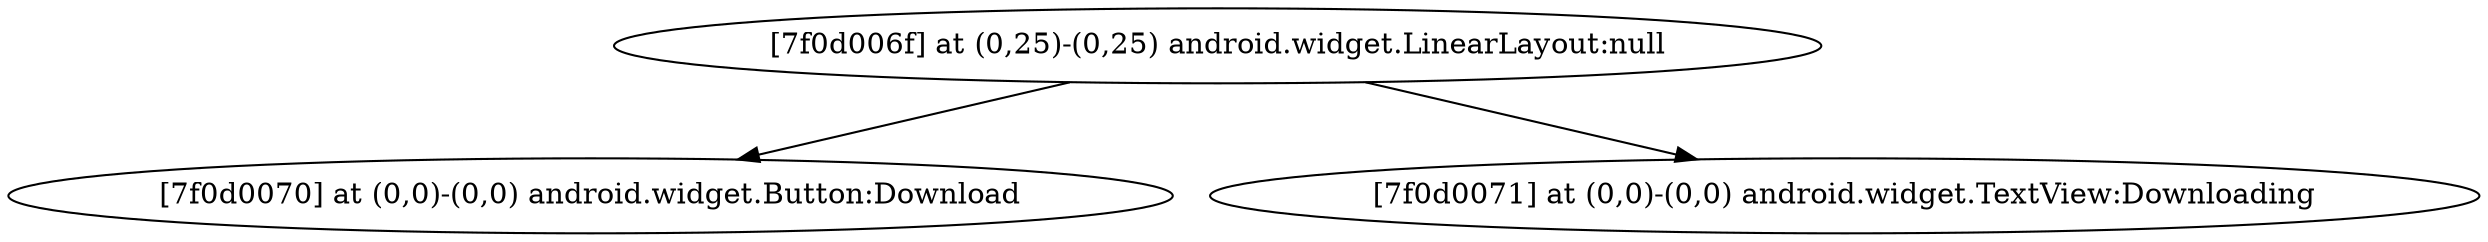 strict digraph G {
  1 [ label="[7f0d006f] at (0,25)-(0,25) android.widget.LinearLayout:null" ];
  2 [ label="[7f0d0070] at (0,0)-(0,0) android.widget.Button:Download" ];
  3 [ label="[7f0d0071] at (0,0)-(0,0) android.widget.TextView:Downloading" ];
  1 -> 2;
  1 -> 3;
}
